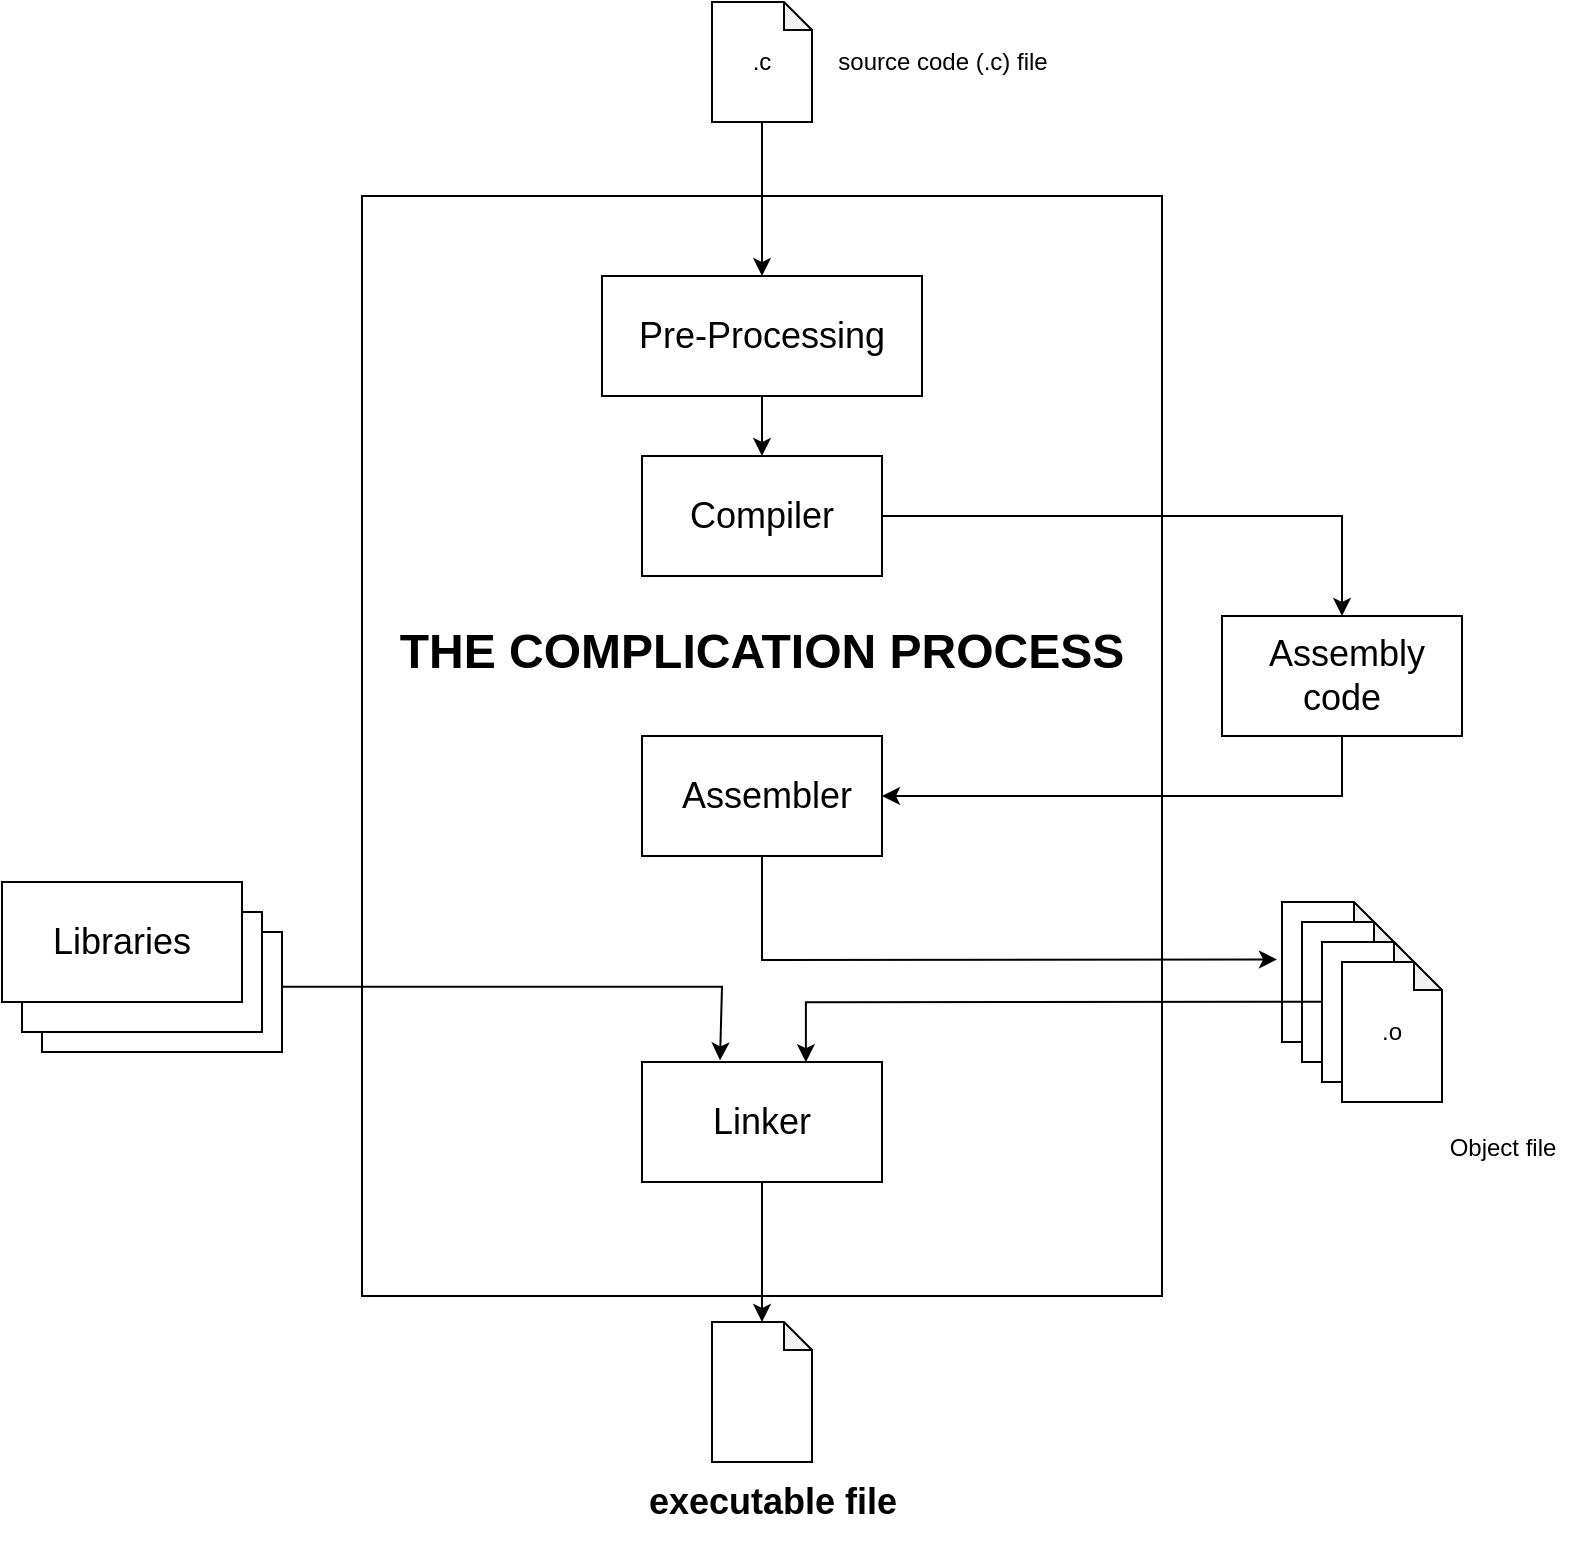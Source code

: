 <mxfile version="27.1.6">
  <diagram name="Trang-1" id="pWC3gNDcwwLCM7JLnlZj">
    <mxGraphModel dx="1163" dy="529" grid="1" gridSize="10" guides="1" tooltips="1" connect="1" arrows="1" fold="1" page="1" pageScale="1" pageWidth="1169" pageHeight="1654" math="0" shadow="0">
      <root>
        <mxCell id="0" />
        <mxCell id="1" parent="0" />
        <mxCell id="KGbrbBt34lWKh-gl2ong-2" value="" style="rounded=0;whiteSpace=wrap;html=1;" vertex="1" parent="1">
          <mxGeometry x="310" y="277" width="400" height="550" as="geometry" />
        </mxCell>
        <mxCell id="KGbrbBt34lWKh-gl2ong-5" value="" style="edgeStyle=orthogonalEdgeStyle;rounded=0;orthogonalLoop=1;jettySize=auto;html=1;" edge="1" parent="1" source="KGbrbBt34lWKh-gl2ong-3" target="KGbrbBt34lWKh-gl2ong-4">
          <mxGeometry relative="1" as="geometry" />
        </mxCell>
        <mxCell id="KGbrbBt34lWKh-gl2ong-3" value="&lt;font style=&quot;font-size: 18px;&quot;&gt;Pre-Processing&lt;/font&gt;" style="rounded=0;whiteSpace=wrap;html=1;" vertex="1" parent="1">
          <mxGeometry x="430" y="317" width="160" height="60" as="geometry" />
        </mxCell>
        <mxCell id="KGbrbBt34lWKh-gl2ong-7" value="" style="edgeStyle=orthogonalEdgeStyle;rounded=0;orthogonalLoop=1;jettySize=auto;html=1;" edge="1" parent="1" source="KGbrbBt34lWKh-gl2ong-4" target="KGbrbBt34lWKh-gl2ong-6">
          <mxGeometry relative="1" as="geometry" />
        </mxCell>
        <mxCell id="KGbrbBt34lWKh-gl2ong-4" value="&lt;font style=&quot;font-size: 18px;&quot;&gt;Compiler&lt;/font&gt;" style="rounded=0;whiteSpace=wrap;html=1;" vertex="1" parent="1">
          <mxGeometry x="450" y="407" width="120" height="60" as="geometry" />
        </mxCell>
        <mxCell id="KGbrbBt34lWKh-gl2ong-9" value="" style="edgeStyle=orthogonalEdgeStyle;rounded=0;orthogonalLoop=1;jettySize=auto;html=1;" edge="1" parent="1" source="KGbrbBt34lWKh-gl2ong-6" target="KGbrbBt34lWKh-gl2ong-8">
          <mxGeometry relative="1" as="geometry">
            <Array as="points">
              <mxPoint x="800" y="577" />
            </Array>
          </mxGeometry>
        </mxCell>
        <mxCell id="KGbrbBt34lWKh-gl2ong-6" value="&lt;font style=&quot;font-size: 18px;&quot;&gt;&amp;nbsp;Assembly code&lt;/font&gt;" style="rounded=0;whiteSpace=wrap;html=1;" vertex="1" parent="1">
          <mxGeometry x="740" y="487" width="120" height="60" as="geometry" />
        </mxCell>
        <mxCell id="KGbrbBt34lWKh-gl2ong-8" value="&lt;font style=&quot;font-size: 18px;&quot;&gt;&amp;nbsp;Assembler&lt;/font&gt;" style="rounded=0;whiteSpace=wrap;html=1;" vertex="1" parent="1">
          <mxGeometry x="450" y="547" width="120" height="60" as="geometry" />
        </mxCell>
        <mxCell id="KGbrbBt34lWKh-gl2ong-12" value="" style="edgeStyle=orthogonalEdgeStyle;rounded=0;orthogonalLoop=1;jettySize=auto;html=1;" edge="1" parent="1" source="KGbrbBt34lWKh-gl2ong-11" target="KGbrbBt34lWKh-gl2ong-3">
          <mxGeometry relative="1" as="geometry" />
        </mxCell>
        <mxCell id="KGbrbBt34lWKh-gl2ong-11" value=".c" style="shape=note;whiteSpace=wrap;html=1;backgroundOutline=1;darkOpacity=0.05;size=14;" vertex="1" parent="1">
          <mxGeometry x="485" y="180" width="50" height="60" as="geometry" />
        </mxCell>
        <mxCell id="KGbrbBt34lWKh-gl2ong-13" value=".o" style="shape=note;whiteSpace=wrap;html=1;backgroundOutline=1;darkOpacity=0.05;size=14;" vertex="1" parent="1">
          <mxGeometry x="770" y="630" width="50" height="70" as="geometry" />
        </mxCell>
        <mxCell id="KGbrbBt34lWKh-gl2ong-14" value="" style="endArrow=classic;html=1;rounded=0;exitX=0.5;exitY=1;exitDx=0;exitDy=0;entryX=-0.05;entryY=0.41;entryDx=0;entryDy=0;entryPerimeter=0;" edge="1" parent="1" source="KGbrbBt34lWKh-gl2ong-8" target="KGbrbBt34lWKh-gl2ong-13">
          <mxGeometry width="50" height="50" relative="1" as="geometry">
            <mxPoint x="560" y="570" as="sourcePoint" />
            <mxPoint x="610" y="520" as="targetPoint" />
            <Array as="points">
              <mxPoint x="510" y="659" />
            </Array>
          </mxGeometry>
        </mxCell>
        <mxCell id="KGbrbBt34lWKh-gl2ong-15" value=".o" style="shape=note;whiteSpace=wrap;html=1;backgroundOutline=1;darkOpacity=0.05;size=14;" vertex="1" parent="1">
          <mxGeometry x="780" y="640" width="50" height="70" as="geometry" />
        </mxCell>
        <mxCell id="KGbrbBt34lWKh-gl2ong-16" value=".o" style="shape=note;whiteSpace=wrap;html=1;backgroundOutline=1;darkOpacity=0.05;size=14;" vertex="1" parent="1">
          <mxGeometry x="790" y="650" width="50" height="70" as="geometry" />
        </mxCell>
        <mxCell id="KGbrbBt34lWKh-gl2ong-17" value=".o" style="shape=note;whiteSpace=wrap;html=1;backgroundOutline=1;darkOpacity=0.05;size=14;" vertex="1" parent="1">
          <mxGeometry x="800" y="660" width="50" height="70" as="geometry" />
        </mxCell>
        <mxCell id="KGbrbBt34lWKh-gl2ong-26" value="" style="edgeStyle=orthogonalEdgeStyle;rounded=0;orthogonalLoop=1;jettySize=auto;html=1;" edge="1" parent="1" source="KGbrbBt34lWKh-gl2ong-18" target="KGbrbBt34lWKh-gl2ong-25">
          <mxGeometry relative="1" as="geometry" />
        </mxCell>
        <mxCell id="KGbrbBt34lWKh-gl2ong-18" value="&lt;font style=&quot;font-size: 18px;&quot;&gt;Linker&lt;/font&gt;" style="rounded=0;whiteSpace=wrap;html=1;" vertex="1" parent="1">
          <mxGeometry x="450" y="710" width="120" height="60" as="geometry" />
        </mxCell>
        <mxCell id="KGbrbBt34lWKh-gl2ong-19" value="" style="endArrow=classic;html=1;rounded=0;entryX=0.5;entryY=0;entryDx=0;entryDy=0;exitX=-0.039;exitY=0.711;exitDx=0;exitDy=0;exitPerimeter=0;" edge="1" parent="1">
          <mxGeometry width="50" height="50" relative="1" as="geometry">
            <mxPoint x="790.0" y="679.89" as="sourcePoint" />
            <mxPoint x="531.95" y="710.12" as="targetPoint" />
            <Array as="points">
              <mxPoint x="531.95" y="680.12" />
              <mxPoint x="531.95" y="700.12" />
            </Array>
          </mxGeometry>
        </mxCell>
        <mxCell id="KGbrbBt34lWKh-gl2ong-20" value="Libraries" style="rounded=0;whiteSpace=wrap;html=1;" vertex="1" parent="1">
          <mxGeometry x="150" y="645" width="120" height="60" as="geometry" />
        </mxCell>
        <mxCell id="KGbrbBt34lWKh-gl2ong-21" value="Libraries" style="rounded=0;whiteSpace=wrap;html=1;" vertex="1" parent="1">
          <mxGeometry x="140" y="635" width="120" height="60" as="geometry" />
        </mxCell>
        <mxCell id="KGbrbBt34lWKh-gl2ong-22" value="&lt;font style=&quot;font-size: 18px;&quot;&gt;Libraries&lt;/font&gt;" style="rounded=0;whiteSpace=wrap;html=1;" vertex="1" parent="1">
          <mxGeometry x="130" y="620" width="120" height="60" as="geometry" />
        </mxCell>
        <mxCell id="KGbrbBt34lWKh-gl2ong-24" value="" style="endArrow=classic;html=1;rounded=0;entryX=0.325;entryY=-0.013;entryDx=0;entryDy=0;entryPerimeter=0;exitX=1;exitY=0.5;exitDx=0;exitDy=0;" edge="1" parent="1" target="KGbrbBt34lWKh-gl2ong-18">
          <mxGeometry width="50" height="50" relative="1" as="geometry">
            <mxPoint x="270" y="672.42" as="sourcePoint" />
            <mxPoint x="491.4" y="710.0" as="targetPoint" />
            <Array as="points">
              <mxPoint x="490" y="672.42" />
            </Array>
          </mxGeometry>
        </mxCell>
        <mxCell id="KGbrbBt34lWKh-gl2ong-25" value="" style="shape=note;whiteSpace=wrap;html=1;backgroundOutline=1;darkOpacity=0.05;size=14;" vertex="1" parent="1">
          <mxGeometry x="485" y="840" width="50" height="70" as="geometry" />
        </mxCell>
        <mxCell id="KGbrbBt34lWKh-gl2ong-27" value="&lt;b&gt;&lt;font style=&quot;font-size: 18px;&quot;&gt;executable file&lt;/font&gt;&lt;/b&gt;" style="text;html=1;align=center;verticalAlign=middle;resizable=0;points=[];autosize=1;strokeColor=none;fillColor=none;" vertex="1" parent="1">
          <mxGeometry x="440" y="910" width="150" height="40" as="geometry" />
        </mxCell>
        <mxCell id="KGbrbBt34lWKh-gl2ong-28" value="Object file" style="text;html=1;align=center;verticalAlign=middle;resizable=0;points=[];autosize=1;strokeColor=none;fillColor=none;" vertex="1" parent="1">
          <mxGeometry x="840" y="738" width="80" height="30" as="geometry" />
        </mxCell>
        <mxCell id="KGbrbBt34lWKh-gl2ong-29" value="source code (.c) file" style="text;html=1;align=center;verticalAlign=middle;resizable=0;points=[];autosize=1;strokeColor=none;fillColor=none;" vertex="1" parent="1">
          <mxGeometry x="535" y="195" width="130" height="30" as="geometry" />
        </mxCell>
        <mxCell id="KGbrbBt34lWKh-gl2ong-30" value="&lt;font style=&quot;font-size: 24px;&quot;&gt;&lt;b&gt;THE COMPLICATION PROCESS&lt;/b&gt;&lt;/font&gt;" style="text;html=1;align=center;verticalAlign=middle;whiteSpace=wrap;rounded=0;" vertex="1" parent="1">
          <mxGeometry x="310" y="490" width="400" height="30" as="geometry" />
        </mxCell>
      </root>
    </mxGraphModel>
  </diagram>
</mxfile>
